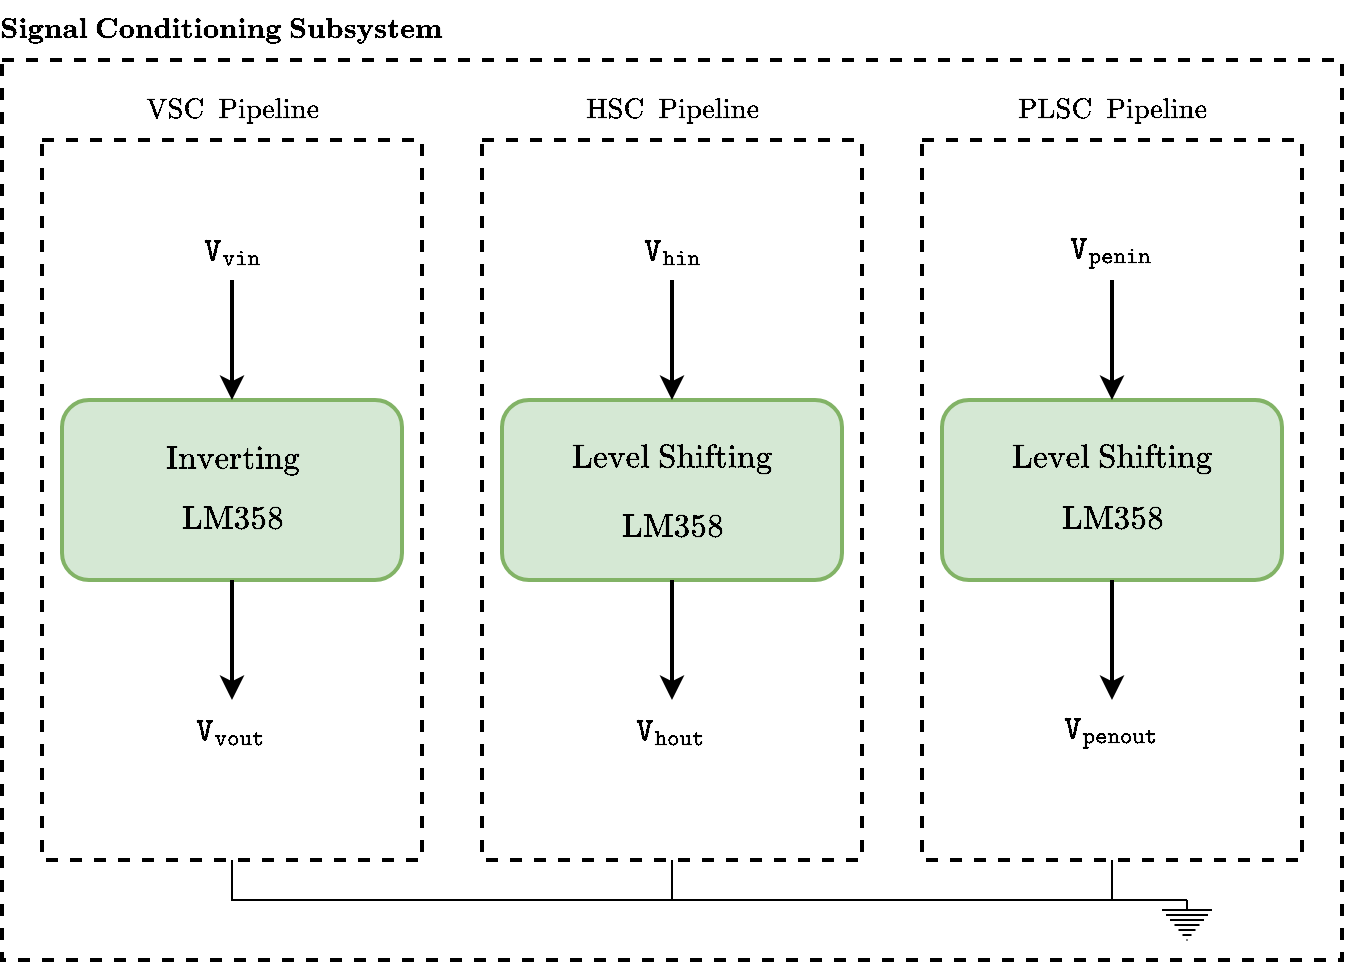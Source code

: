 <mxfile version="26.2.15">
  <diagram name="Page-1" id="hV5RFUFGXWDhDNj5JUyU">
    <mxGraphModel dx="864" dy="514" grid="1" gridSize="10" guides="1" tooltips="1" connect="1" arrows="1" fold="1" page="1" pageScale="1" pageWidth="1169" pageHeight="827" math="1" shadow="0">
      <root>
        <mxCell id="0" />
        <mxCell id="1" parent="0" />
        <mxCell id="mWCVG-qJ7Btl6opjZa2e-37" value="" style="rounded=0;whiteSpace=wrap;html=1;strokeColor=default;dashed=1;fillColor=none;strokeWidth=2;" vertex="1" parent="1">
          <mxGeometry x="130" y="100" width="670" height="450" as="geometry" />
        </mxCell>
        <mxCell id="mWCVG-qJ7Btl6opjZa2e-3" value="" style="group" vertex="1" connectable="0" parent="1">
          <mxGeometry x="160" y="270" width="170" height="90" as="geometry" />
        </mxCell>
        <mxCell id="mWCVG-qJ7Btl6opjZa2e-1" value="" style="rounded=1;whiteSpace=wrap;html=1;strokeWidth=2;fillColor=#d5e8d4;strokeColor=#82b366;" vertex="1" parent="mWCVG-qJ7Btl6opjZa2e-3">
          <mxGeometry width="170" height="90" as="geometry" />
        </mxCell>
        <mxCell id="mWCVG-qJ7Btl6opjZa2e-2" value="&lt;font style=&quot;font-size: 14px;&quot;&gt;$$\text{LM358}$$&lt;/font&gt;" style="text;html=1;align=center;verticalAlign=middle;whiteSpace=wrap;rounded=0;" vertex="1" parent="mWCVG-qJ7Btl6opjZa2e-3">
          <mxGeometry x="18.889" y="40.004" width="132.222" height="38.571" as="geometry" />
        </mxCell>
        <mxCell id="mWCVG-qJ7Btl6opjZa2e-18" value="&lt;font style=&quot;font-size: 14px;&quot;&gt;$$\text{Inverting}$$&lt;/font&gt;" style="text;html=1;align=center;verticalAlign=middle;whiteSpace=wrap;rounded=0;" vertex="1" parent="mWCVG-qJ7Btl6opjZa2e-3">
          <mxGeometry x="18.889" y="10.004" width="132.222" height="38.571" as="geometry" />
        </mxCell>
        <mxCell id="mWCVG-qJ7Btl6opjZa2e-4" value="" style="group" vertex="1" connectable="0" parent="1">
          <mxGeometry x="380" y="280" width="170" height="80" as="geometry" />
        </mxCell>
        <mxCell id="mWCVG-qJ7Btl6opjZa2e-5" value="" style="rounded=1;whiteSpace=wrap;html=1;strokeWidth=2;fillColor=#d5e8d4;strokeColor=#82b366;" vertex="1" parent="mWCVG-qJ7Btl6opjZa2e-4">
          <mxGeometry y="-10" width="170" height="90" as="geometry" />
        </mxCell>
        <mxCell id="mWCVG-qJ7Btl6opjZa2e-6" value="&lt;font style=&quot;font-size: 14px;&quot;&gt;$$\text{LM358}$$&lt;/font&gt;" style="text;html=1;align=center;verticalAlign=middle;whiteSpace=wrap;rounded=0;" vertex="1" parent="mWCVG-qJ7Btl6opjZa2e-4">
          <mxGeometry x="18.889" y="35.997" width="132.222" height="34.286" as="geometry" />
        </mxCell>
        <mxCell id="mWCVG-qJ7Btl6opjZa2e-21" value="&lt;font style=&quot;font-size: 14px;&quot;&gt;$$\text{Level Shifting}$$&lt;/font&gt;" style="text;html=1;align=center;verticalAlign=middle;whiteSpace=wrap;rounded=0;" vertex="1" parent="mWCVG-qJ7Btl6opjZa2e-4">
          <mxGeometry x="18.889" y="0.004" width="132.222" height="38.571" as="geometry" />
        </mxCell>
        <mxCell id="mWCVG-qJ7Btl6opjZa2e-7" value="" style="group" vertex="1" connectable="0" parent="1">
          <mxGeometry x="600" y="270" width="170" height="90" as="geometry" />
        </mxCell>
        <mxCell id="mWCVG-qJ7Btl6opjZa2e-8" value="" style="rounded=1;whiteSpace=wrap;html=1;strokeWidth=2;fillColor=#d5e8d4;strokeColor=#82b366;" vertex="1" parent="mWCVG-qJ7Btl6opjZa2e-7">
          <mxGeometry width="170" height="90" as="geometry" />
        </mxCell>
        <mxCell id="mWCVG-qJ7Btl6opjZa2e-9" value="&lt;font style=&quot;font-size: 14px;&quot;&gt;$$\text{LM358}$$&lt;/font&gt;" style="text;html=1;align=center;verticalAlign=middle;whiteSpace=wrap;rounded=0;" vertex="1" parent="mWCVG-qJ7Btl6opjZa2e-7">
          <mxGeometry x="18.889" y="40.004" width="132.222" height="38.571" as="geometry" />
        </mxCell>
        <mxCell id="mWCVG-qJ7Btl6opjZa2e-25" value="&lt;font style=&quot;font-size: 14px;&quot;&gt;$$\text{Level Shifting}$$&lt;/font&gt;" style="text;html=1;align=center;verticalAlign=middle;whiteSpace=wrap;rounded=0;" vertex="1" parent="mWCVG-qJ7Btl6opjZa2e-7">
          <mxGeometry x="18.889" y="10.004" width="132.222" height="38.571" as="geometry" />
        </mxCell>
        <mxCell id="mWCVG-qJ7Btl6opjZa2e-11" value="" style="endArrow=classic;html=1;rounded=0;strokeWidth=2;" edge="1" parent="1" source="mWCVG-qJ7Btl6opjZa2e-14" target="mWCVG-qJ7Btl6opjZa2e-1">
          <mxGeometry width="50" height="50" relative="1" as="geometry">
            <mxPoint x="90" y="325" as="sourcePoint" />
            <mxPoint x="80" y="320" as="targetPoint" />
          </mxGeometry>
        </mxCell>
        <mxCell id="mWCVG-qJ7Btl6opjZa2e-12" value="" style="endArrow=classic;html=1;rounded=0;strokeWidth=2;" edge="1" parent="1" source="mWCVG-qJ7Btl6opjZa2e-15" target="mWCVG-qJ7Btl6opjZa2e-5">
          <mxGeometry width="50" height="50" relative="1" as="geometry">
            <mxPoint x="310" y="314.5" as="sourcePoint" />
            <mxPoint x="380" y="314.5" as="targetPoint" />
          </mxGeometry>
        </mxCell>
        <mxCell id="mWCVG-qJ7Btl6opjZa2e-13" value="" style="endArrow=classic;html=1;rounded=0;strokeWidth=2;" edge="1" parent="1" source="mWCVG-qJ7Btl6opjZa2e-16" target="mWCVG-qJ7Btl6opjZa2e-8">
          <mxGeometry width="50" height="50" relative="1" as="geometry">
            <mxPoint x="530" y="304.5" as="sourcePoint" />
            <mxPoint x="600" y="304.5" as="targetPoint" />
          </mxGeometry>
        </mxCell>
        <mxCell id="mWCVG-qJ7Btl6opjZa2e-14" value="&lt;font style=&quot;font-size: 14px;&quot;&gt;$$\texttt{V}_\texttt{vin}$$&lt;/font&gt;" style="text;html=1;align=center;verticalAlign=middle;whiteSpace=wrap;rounded=0;" vertex="1" parent="1">
          <mxGeometry x="225" y="180" width="40" height="30" as="geometry" />
        </mxCell>
        <mxCell id="mWCVG-qJ7Btl6opjZa2e-15" value="&lt;font style=&quot;font-size: 14px;&quot;&gt;$$\texttt{V}_\texttt{hin}$$&lt;/font&gt;" style="text;html=1;align=center;verticalAlign=middle;whiteSpace=wrap;rounded=0;" vertex="1" parent="1">
          <mxGeometry x="445" y="180" width="40" height="30" as="geometry" />
        </mxCell>
        <mxCell id="mWCVG-qJ7Btl6opjZa2e-16" value="&lt;font style=&quot;font-size: 14px;&quot;&gt;$$\texttt{V}_\texttt{penin}$$&lt;/font&gt;" style="text;html=1;align=center;verticalAlign=middle;whiteSpace=wrap;rounded=0;" vertex="1" parent="1">
          <mxGeometry x="660" y="180" width="50" height="30" as="geometry" />
        </mxCell>
        <mxCell id="mWCVG-qJ7Btl6opjZa2e-19" value="" style="endArrow=classic;html=1;rounded=0;strokeWidth=2;" edge="1" parent="1" source="mWCVG-qJ7Btl6opjZa2e-1">
          <mxGeometry width="50" height="50" relative="1" as="geometry">
            <mxPoint x="330" y="314.5" as="sourcePoint" />
            <mxPoint x="245" y="420" as="targetPoint" />
          </mxGeometry>
        </mxCell>
        <mxCell id="mWCVG-qJ7Btl6opjZa2e-26" value="" style="endArrow=classic;html=1;rounded=0;strokeWidth=2;" edge="1" parent="1" source="mWCVG-qJ7Btl6opjZa2e-5">
          <mxGeometry width="50" height="50" relative="1" as="geometry">
            <mxPoint x="550" y="315" as="sourcePoint" />
            <mxPoint x="465" y="420" as="targetPoint" />
          </mxGeometry>
        </mxCell>
        <mxCell id="mWCVG-qJ7Btl6opjZa2e-27" value="" style="endArrow=classic;html=1;rounded=0;strokeWidth=2;" edge="1" parent="1" source="mWCVG-qJ7Btl6opjZa2e-8" target="mWCVG-qJ7Btl6opjZa2e-30">
          <mxGeometry width="50" height="50" relative="1" as="geometry">
            <mxPoint x="670" y="440.226" as="sourcePoint" />
            <mxPoint x="685" y="410" as="targetPoint" />
          </mxGeometry>
        </mxCell>
        <mxCell id="mWCVG-qJ7Btl6opjZa2e-28" value="&lt;font style=&quot;font-size: 14px;&quot;&gt;$$\texttt{V}_\texttt{vout}$$&lt;/font&gt;" style="text;html=1;align=center;verticalAlign=middle;whiteSpace=wrap;rounded=0;" vertex="1" parent="1">
          <mxGeometry x="225" y="420" width="40" height="30" as="geometry" />
        </mxCell>
        <mxCell id="mWCVG-qJ7Btl6opjZa2e-29" value="&lt;font style=&quot;font-size: 14px;&quot;&gt;$$\texttt{V}_\texttt{hout}$$&lt;/font&gt;" style="text;html=1;align=center;verticalAlign=middle;whiteSpace=wrap;rounded=0;" vertex="1" parent="1">
          <mxGeometry x="445" y="420" width="40" height="30" as="geometry" />
        </mxCell>
        <mxCell id="mWCVG-qJ7Btl6opjZa2e-30" value="&lt;font style=&quot;font-size: 14px;&quot;&gt;$$\texttt{V}_\texttt{penout}$$&lt;/font&gt;" style="text;html=1;align=center;verticalAlign=middle;whiteSpace=wrap;rounded=0;" vertex="1" parent="1">
          <mxGeometry x="665" y="420" width="40" height="30" as="geometry" />
        </mxCell>
        <mxCell id="mWCVG-qJ7Btl6opjZa2e-31" value="" style="rounded=0;whiteSpace=wrap;html=1;strokeColor=default;dashed=1;fillColor=none;strokeWidth=2;" vertex="1" parent="1">
          <mxGeometry x="150" y="140" width="190" height="360" as="geometry" />
        </mxCell>
        <mxCell id="mWCVG-qJ7Btl6opjZa2e-32" value="" style="rounded=0;whiteSpace=wrap;html=1;strokeColor=default;dashed=1;fillColor=none;strokeWidth=2;" vertex="1" parent="1">
          <mxGeometry x="370" y="140" width="190" height="360" as="geometry" />
        </mxCell>
        <mxCell id="mWCVG-qJ7Btl6opjZa2e-33" value="" style="rounded=0;whiteSpace=wrap;html=1;strokeColor=default;dashed=1;fillColor=none;strokeWidth=2;" vertex="1" parent="1">
          <mxGeometry x="590" y="140" width="190" height="360" as="geometry" />
        </mxCell>
        <mxCell id="mWCVG-qJ7Btl6opjZa2e-34" value="$$\text{VSC&amp;nbsp; Pipeline}$$" style="text;html=1;align=center;verticalAlign=middle;whiteSpace=wrap;rounded=0;" vertex="1" parent="1">
          <mxGeometry x="200" y="110" width="90" height="30" as="geometry" />
        </mxCell>
        <mxCell id="mWCVG-qJ7Btl6opjZa2e-35" value="$$\text{HSC&amp;nbsp; Pipeline}$$" style="text;html=1;align=center;verticalAlign=middle;whiteSpace=wrap;rounded=0;" vertex="1" parent="1">
          <mxGeometry x="420" y="110" width="90" height="30" as="geometry" />
        </mxCell>
        <mxCell id="mWCVG-qJ7Btl6opjZa2e-36" value="$$\text{PLSC&amp;nbsp; Pipeline}$$" style="text;html=1;align=center;verticalAlign=middle;whiteSpace=wrap;rounded=0;" vertex="1" parent="1">
          <mxGeometry x="640" y="110" width="90" height="30" as="geometry" />
        </mxCell>
        <mxCell id="mWCVG-qJ7Btl6opjZa2e-39" value="&lt;b&gt;$$\textbf{Signal Conditioning Subsystem}$$&lt;/b&gt;" style="text;html=1;align=center;verticalAlign=middle;whiteSpace=wrap;rounded=0;" vertex="1" parent="1">
          <mxGeometry x="130" y="70" width="220" height="30" as="geometry" />
        </mxCell>
        <mxCell id="mWCVG-qJ7Btl6opjZa2e-40" value="" style="endArrow=none;html=1;rounded=0;exitX=0.5;exitY=1;exitDx=0;exitDy=0;entryX=0.5;entryY=1;entryDx=0;entryDy=0;" edge="1" parent="1" source="mWCVG-qJ7Btl6opjZa2e-31" target="mWCVG-qJ7Btl6opjZa2e-33">
          <mxGeometry width="50" height="50" relative="1" as="geometry">
            <mxPoint x="330" y="550" as="sourcePoint" />
            <mxPoint x="380" y="500" as="targetPoint" />
            <Array as="points">
              <mxPoint x="245" y="520" />
              <mxPoint x="685" y="520" />
            </Array>
          </mxGeometry>
        </mxCell>
        <mxCell id="mWCVG-qJ7Btl6opjZa2e-41" value="" style="endArrow=none;html=1;rounded=0;exitX=0.5;exitY=1;exitDx=0;exitDy=0;" edge="1" parent="1" source="mWCVG-qJ7Btl6opjZa2e-32">
          <mxGeometry width="50" height="50" relative="1" as="geometry">
            <mxPoint x="500" y="320" as="sourcePoint" />
            <mxPoint x="465" y="520" as="targetPoint" />
          </mxGeometry>
        </mxCell>
        <mxCell id="mWCVG-qJ7Btl6opjZa2e-43" value="" style="endArrow=none;html=1;rounded=0;entryX=0.5;entryY=0;entryDx=0;entryDy=0;entryPerimeter=0;" edge="1" parent="1" target="mWCVG-qJ7Btl6opjZa2e-44">
          <mxGeometry width="50" height="50" relative="1" as="geometry">
            <mxPoint x="680" y="520" as="sourcePoint" />
            <mxPoint x="720" y="520" as="targetPoint" />
          </mxGeometry>
        </mxCell>
        <mxCell id="mWCVG-qJ7Btl6opjZa2e-44" value="" style="pointerEvents=1;verticalLabelPosition=bottom;shadow=0;dashed=0;align=center;html=1;verticalAlign=top;shape=mxgraph.electrical.signal_sources.protective_earth;" vertex="1" parent="1">
          <mxGeometry x="710" y="520" width="25" height="20" as="geometry" />
        </mxCell>
      </root>
    </mxGraphModel>
  </diagram>
</mxfile>
